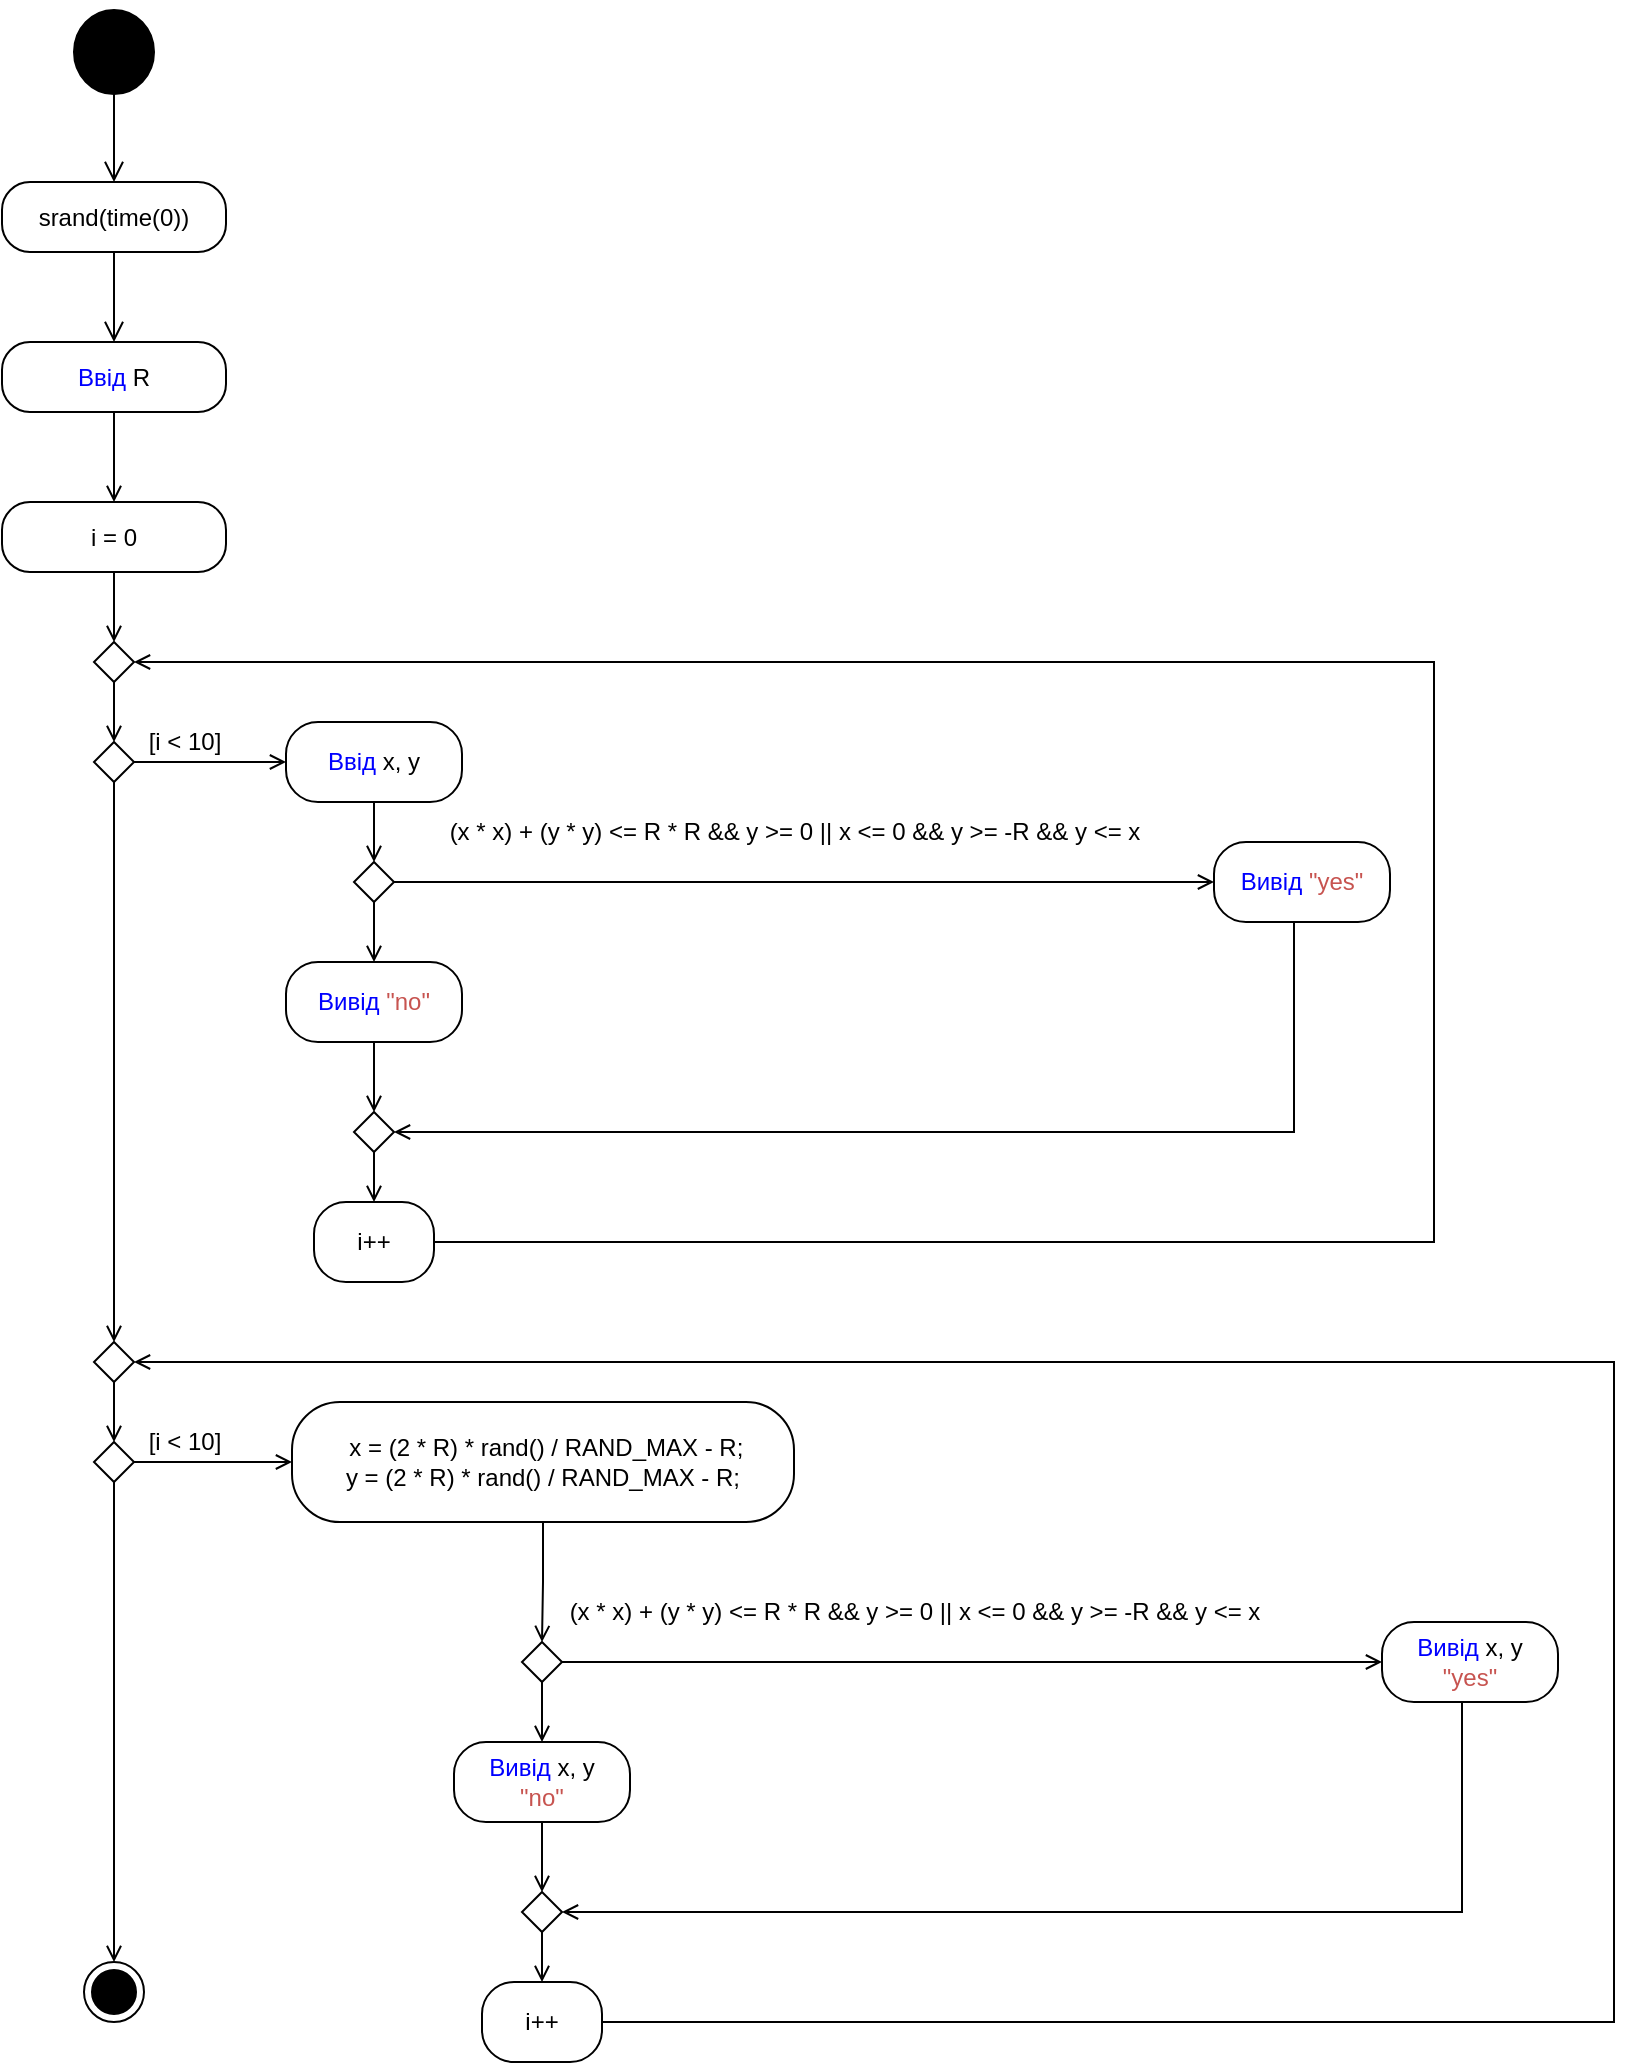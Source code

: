 <mxfile version="13.9.9" type="device"><diagram id="jFvrG9qhkiUqGCCKJkxK" name="Page-1"><mxGraphModel dx="1038" dy="607" grid="1" gridSize="10" guides="1" tooltips="1" connect="1" arrows="1" fold="1" page="1" pageScale="1" pageWidth="850" pageHeight="1100" math="0" shadow="0"><root><mxCell id="0"/><mxCell id="1" parent="0"/><mxCell id="R9rSuVPglzU4E3mdy8aI-1" value="" style="ellipse;html=1;shape=startState;fillColor=#000000;strokeColor=#000000;" vertex="1" parent="1"><mxGeometry x="32" width="48" height="50" as="geometry"/></mxCell><mxCell id="R9rSuVPglzU4E3mdy8aI-2" value="" style="edgeStyle=orthogonalEdgeStyle;html=1;verticalAlign=bottom;endArrow=open;endSize=8;strokeColor=#000000;rounded=0;" edge="1" parent="1"><mxGeometry relative="1" as="geometry"><mxPoint x="56" y="90.0" as="targetPoint"/><mxPoint x="56" y="40.0" as="sourcePoint"/></mxGeometry></mxCell><mxCell id="R9rSuVPglzU4E3mdy8aI-3" value="srand(time(0))" style="rounded=1;whiteSpace=wrap;html=1;arcSize=40;" vertex="1" parent="1"><mxGeometry y="90" width="112" height="35" as="geometry"/></mxCell><mxCell id="R9rSuVPglzU4E3mdy8aI-4" value="" style="edgeStyle=orthogonalEdgeStyle;html=1;verticalAlign=bottom;endArrow=open;endSize=8;rounded=0;" edge="1" parent="1" source="R9rSuVPglzU4E3mdy8aI-3"><mxGeometry relative="1" as="geometry"><mxPoint x="56" y="170.0" as="targetPoint"/></mxGeometry></mxCell><mxCell id="R9rSuVPglzU4E3mdy8aI-5" style="edgeStyle=orthogonalEdgeStyle;rounded=0;orthogonalLoop=1;jettySize=auto;html=1;entryX=0.5;entryY=0;entryDx=0;entryDy=0;strokeColor=#000000;endArrow=open;endFill=0;" edge="1" parent="1" source="R9rSuVPglzU4E3mdy8aI-6" target="R9rSuVPglzU4E3mdy8aI-8"><mxGeometry relative="1" as="geometry"/></mxCell><mxCell id="R9rSuVPglzU4E3mdy8aI-6" value="&lt;font color=&quot;#0000ff&quot;&gt;Ввід&lt;/font&gt; R" style="rounded=1;whiteSpace=wrap;html=1;arcSize=40;" vertex="1" parent="1"><mxGeometry y="170" width="112" height="35" as="geometry"/></mxCell><mxCell id="R9rSuVPglzU4E3mdy8aI-7" style="edgeStyle=orthogonalEdgeStyle;rounded=0;orthogonalLoop=1;jettySize=auto;html=1;entryX=0.5;entryY=0;entryDx=0;entryDy=0;endArrow=open;endFill=0;strokeColor=#000000;" edge="1" parent="1" source="R9rSuVPglzU4E3mdy8aI-8" target="R9rSuVPglzU4E3mdy8aI-10"><mxGeometry relative="1" as="geometry"/></mxCell><mxCell id="R9rSuVPglzU4E3mdy8aI-8" value="i = 0" style="rounded=1;whiteSpace=wrap;html=1;arcSize=40;" vertex="1" parent="1"><mxGeometry y="250" width="112" height="35" as="geometry"/></mxCell><mxCell id="R9rSuVPglzU4E3mdy8aI-9" style="edgeStyle=orthogonalEdgeStyle;rounded=0;orthogonalLoop=1;jettySize=auto;html=1;entryX=0.5;entryY=0;entryDx=0;entryDy=0;endArrow=open;endFill=0;strokeColor=#000000;" edge="1" parent="1" source="R9rSuVPglzU4E3mdy8aI-10" target="R9rSuVPglzU4E3mdy8aI-13"><mxGeometry relative="1" as="geometry"/></mxCell><mxCell id="R9rSuVPglzU4E3mdy8aI-10" value="" style="rhombus;whiteSpace=wrap;html=1;strokeColor=#000000;" vertex="1" parent="1"><mxGeometry x="46" y="320" width="20" height="20" as="geometry"/></mxCell><mxCell id="R9rSuVPglzU4E3mdy8aI-11" style="edgeStyle=orthogonalEdgeStyle;rounded=0;orthogonalLoop=1;jettySize=auto;html=1;entryX=0;entryY=0.5;entryDx=0;entryDy=0;endArrow=open;endFill=0;strokeColor=#000000;" edge="1" parent="1" source="R9rSuVPglzU4E3mdy8aI-13" target="R9rSuVPglzU4E3mdy8aI-15"><mxGeometry relative="1" as="geometry"/></mxCell><mxCell id="R9rSuVPglzU4E3mdy8aI-12" style="edgeStyle=orthogonalEdgeStyle;rounded=0;orthogonalLoop=1;jettySize=auto;html=1;entryX=0.5;entryY=0;entryDx=0;entryDy=0;endArrow=open;endFill=0;strokeColor=#000000;" edge="1" parent="1" source="R9rSuVPglzU4E3mdy8aI-13" target="R9rSuVPglzU4E3mdy8aI-30"><mxGeometry relative="1" as="geometry"/></mxCell><mxCell id="R9rSuVPglzU4E3mdy8aI-13" value="" style="rhombus;whiteSpace=wrap;html=1;strokeColor=#000000;" vertex="1" parent="1"><mxGeometry x="46" y="370" width="20" height="20" as="geometry"/></mxCell><mxCell id="R9rSuVPglzU4E3mdy8aI-14" style="edgeStyle=orthogonalEdgeStyle;rounded=0;orthogonalLoop=1;jettySize=auto;html=1;entryX=0.5;entryY=0;entryDx=0;entryDy=0;endArrow=open;endFill=0;strokeColor=#000000;" edge="1" parent="1" source="R9rSuVPglzU4E3mdy8aI-15" target="R9rSuVPglzU4E3mdy8aI-19"><mxGeometry relative="1" as="geometry"/></mxCell><mxCell id="R9rSuVPglzU4E3mdy8aI-15" value="&lt;font color=&quot;#0000ff&quot;&gt;Ввід&lt;/font&gt;&amp;nbsp;x, y" style="rounded=1;whiteSpace=wrap;html=1;arcSize=40;" vertex="1" parent="1"><mxGeometry x="142" y="360" width="88" height="40" as="geometry"/></mxCell><mxCell id="R9rSuVPglzU4E3mdy8aI-16" value="[i &amp;lt; 10]" style="text;html=1;align=center;verticalAlign=middle;resizable=0;points=[];autosize=1;strokeColor=none;fillColor=none;" vertex="1" parent="1"><mxGeometry x="66" y="360" width="50" height="20" as="geometry"/></mxCell><mxCell id="R9rSuVPglzU4E3mdy8aI-17" style="edgeStyle=orthogonalEdgeStyle;rounded=0;orthogonalLoop=1;jettySize=auto;html=1;entryX=0;entryY=0.5;entryDx=0;entryDy=0;endArrow=open;endFill=0;strokeColor=#000000;" edge="1" parent="1" source="R9rSuVPglzU4E3mdy8aI-19" target="R9rSuVPglzU4E3mdy8aI-21"><mxGeometry relative="1" as="geometry"/></mxCell><mxCell id="R9rSuVPglzU4E3mdy8aI-18" style="edgeStyle=orthogonalEdgeStyle;rounded=0;orthogonalLoop=1;jettySize=auto;html=1;endArrow=open;endFill=0;strokeColor=#000000;" edge="1" parent="1" source="R9rSuVPglzU4E3mdy8aI-19" target="R9rSuVPglzU4E3mdy8aI-24"><mxGeometry relative="1" as="geometry"/></mxCell><mxCell id="R9rSuVPglzU4E3mdy8aI-19" value="" style="rhombus;whiteSpace=wrap;html=1;strokeColor=#000000;" vertex="1" parent="1"><mxGeometry x="176" y="430" width="20" height="20" as="geometry"/></mxCell><mxCell id="R9rSuVPglzU4E3mdy8aI-20" style="edgeStyle=orthogonalEdgeStyle;rounded=0;orthogonalLoop=1;jettySize=auto;html=1;entryX=1;entryY=0.5;entryDx=0;entryDy=0;endArrow=open;endFill=0;strokeColor=#000000;" edge="1" parent="1" source="R9rSuVPglzU4E3mdy8aI-21" target="R9rSuVPglzU4E3mdy8aI-26"><mxGeometry relative="1" as="geometry"><Array as="points"><mxPoint x="646" y="565"/></Array></mxGeometry></mxCell><mxCell id="R9rSuVPglzU4E3mdy8aI-21" value="&lt;font color=&quot;#0000ff&quot;&gt;Вивід &lt;/font&gt;&lt;font color=&quot;#c75450&quot;&gt;&quot;yes&quot;&lt;/font&gt;" style="rounded=1;whiteSpace=wrap;html=1;arcSize=40;" vertex="1" parent="1"><mxGeometry x="606" y="420" width="88" height="40" as="geometry"/></mxCell><mxCell id="R9rSuVPglzU4E3mdy8aI-22" value="(x * x) + (y * y) &lt;= R * R &amp;&amp; y &gt;= 0 || x &lt;= 0 &amp;&amp; y &gt;= -R &amp;&amp; y &lt;= x" style="text;html=1;align=center;verticalAlign=middle;resizable=0;points=[];autosize=1;strokeColor=none;fillColor=none;" vertex="1" parent="1"><mxGeometry x="216" y="405" width="360" height="20" as="geometry"/></mxCell><mxCell id="R9rSuVPglzU4E3mdy8aI-23" style="edgeStyle=orthogonalEdgeStyle;rounded=0;orthogonalLoop=1;jettySize=auto;html=1;entryX=0.5;entryY=0;entryDx=0;entryDy=0;endArrow=open;endFill=0;strokeColor=#000000;" edge="1" parent="1" source="R9rSuVPglzU4E3mdy8aI-24" target="R9rSuVPglzU4E3mdy8aI-26"><mxGeometry relative="1" as="geometry"/></mxCell><mxCell id="R9rSuVPglzU4E3mdy8aI-24" value="&lt;font color=&quot;#0000ff&quot;&gt;Вивід &lt;/font&gt;&lt;font color=&quot;#c75450&quot;&gt;&quot;no&quot;&lt;/font&gt;" style="rounded=1;whiteSpace=wrap;html=1;arcSize=40;" vertex="1" parent="1"><mxGeometry x="142" y="480" width="88" height="40" as="geometry"/></mxCell><mxCell id="R9rSuVPglzU4E3mdy8aI-25" style="edgeStyle=orthogonalEdgeStyle;rounded=0;orthogonalLoop=1;jettySize=auto;html=1;endArrow=open;endFill=0;strokeColor=#000000;" edge="1" parent="1" source="R9rSuVPglzU4E3mdy8aI-26" target="R9rSuVPglzU4E3mdy8aI-28"><mxGeometry relative="1" as="geometry"/></mxCell><mxCell id="R9rSuVPglzU4E3mdy8aI-26" value="" style="rhombus;whiteSpace=wrap;html=1;strokeColor=#000000;" vertex="1" parent="1"><mxGeometry x="176" y="555" width="20" height="20" as="geometry"/></mxCell><mxCell id="R9rSuVPglzU4E3mdy8aI-27" style="edgeStyle=orthogonalEdgeStyle;rounded=0;orthogonalLoop=1;jettySize=auto;html=1;entryX=1;entryY=0.5;entryDx=0;entryDy=0;endArrow=open;endFill=0;strokeColor=#000000;" edge="1" parent="1" source="R9rSuVPglzU4E3mdy8aI-28" target="R9rSuVPglzU4E3mdy8aI-10"><mxGeometry relative="1" as="geometry"><Array as="points"><mxPoint x="716" y="620"/><mxPoint x="716" y="330"/></Array></mxGeometry></mxCell><mxCell id="R9rSuVPglzU4E3mdy8aI-28" value="i++" style="rounded=1;whiteSpace=wrap;html=1;arcSize=40;" vertex="1" parent="1"><mxGeometry x="156" y="600" width="60" height="40" as="geometry"/></mxCell><mxCell id="R9rSuVPglzU4E3mdy8aI-29" style="edgeStyle=orthogonalEdgeStyle;rounded=0;orthogonalLoop=1;jettySize=auto;html=1;entryX=0.5;entryY=0;entryDx=0;entryDy=0;endArrow=open;endFill=0;strokeColor=#000000;" edge="1" parent="1" source="R9rSuVPglzU4E3mdy8aI-30" target="R9rSuVPglzU4E3mdy8aI-33"><mxGeometry relative="1" as="geometry"/></mxCell><mxCell id="R9rSuVPglzU4E3mdy8aI-30" value="" style="rhombus;whiteSpace=wrap;html=1;strokeColor=#000000;" vertex="1" parent="1"><mxGeometry x="46" y="670" width="20" height="20" as="geometry"/></mxCell><mxCell id="R9rSuVPglzU4E3mdy8aI-31" style="edgeStyle=orthogonalEdgeStyle;rounded=0;orthogonalLoop=1;jettySize=auto;html=1;entryX=0;entryY=0.5;entryDx=0;entryDy=0;endArrow=open;endFill=0;strokeColor=#000000;" edge="1" parent="1" source="R9rSuVPglzU4E3mdy8aI-33" target="R9rSuVPglzU4E3mdy8aI-35"><mxGeometry relative="1" as="geometry"/></mxCell><mxCell id="R9rSuVPglzU4E3mdy8aI-32" style="edgeStyle=orthogonalEdgeStyle;rounded=0;orthogonalLoop=1;jettySize=auto;html=1;entryX=0.5;entryY=0;entryDx=0;entryDy=0;endArrow=open;endFill=0;strokeColor=#000000;" edge="1" parent="1" source="R9rSuVPglzU4E3mdy8aI-33" target="R9rSuVPglzU4E3mdy8aI-48"><mxGeometry relative="1" as="geometry"/></mxCell><mxCell id="R9rSuVPglzU4E3mdy8aI-33" value="" style="rhombus;whiteSpace=wrap;html=1;strokeColor=#000000;" vertex="1" parent="1"><mxGeometry x="46" y="720" width="20" height="20" as="geometry"/></mxCell><mxCell id="R9rSuVPglzU4E3mdy8aI-34" style="edgeStyle=orthogonalEdgeStyle;rounded=0;orthogonalLoop=1;jettySize=auto;html=1;entryX=0.5;entryY=0;entryDx=0;entryDy=0;endArrow=open;endFill=0;strokeColor=#000000;" edge="1" parent="1" source="R9rSuVPglzU4E3mdy8aI-35" target="R9rSuVPglzU4E3mdy8aI-39"><mxGeometry relative="1" as="geometry"/></mxCell><mxCell id="R9rSuVPglzU4E3mdy8aI-35" value="&amp;nbsp;x = (2 * R) * rand() / RAND_MAX - R; &lt;br&gt;y = (2 * R) * rand() / RAND_MAX - R;" style="rounded=1;whiteSpace=wrap;html=1;arcSize=40;" vertex="1" parent="1"><mxGeometry x="145" y="700" width="251" height="60" as="geometry"/></mxCell><mxCell id="R9rSuVPglzU4E3mdy8aI-36" value="[i &amp;lt; 10]" style="text;html=1;align=center;verticalAlign=middle;resizable=0;points=[];autosize=1;strokeColor=none;fillColor=none;" vertex="1" parent="1"><mxGeometry x="66" y="710" width="50" height="20" as="geometry"/></mxCell><mxCell id="R9rSuVPglzU4E3mdy8aI-37" style="edgeStyle=orthogonalEdgeStyle;rounded=0;orthogonalLoop=1;jettySize=auto;html=1;entryX=0;entryY=0.5;entryDx=0;entryDy=0;endArrow=open;endFill=0;strokeColor=#000000;" edge="1" parent="1" source="R9rSuVPglzU4E3mdy8aI-39" target="R9rSuVPglzU4E3mdy8aI-41"><mxGeometry relative="1" as="geometry"/></mxCell><mxCell id="R9rSuVPglzU4E3mdy8aI-38" style="edgeStyle=orthogonalEdgeStyle;rounded=0;orthogonalLoop=1;jettySize=auto;html=1;endArrow=open;endFill=0;strokeColor=#000000;" edge="1" parent="1" source="R9rSuVPglzU4E3mdy8aI-39" target="R9rSuVPglzU4E3mdy8aI-43"><mxGeometry relative="1" as="geometry"/></mxCell><mxCell id="R9rSuVPglzU4E3mdy8aI-39" value="" style="rhombus;whiteSpace=wrap;html=1;strokeColor=#000000;" vertex="1" parent="1"><mxGeometry x="260" y="820" width="20" height="20" as="geometry"/></mxCell><mxCell id="R9rSuVPglzU4E3mdy8aI-40" style="edgeStyle=orthogonalEdgeStyle;rounded=0;orthogonalLoop=1;jettySize=auto;html=1;entryX=1;entryY=0.5;entryDx=0;entryDy=0;endArrow=open;endFill=0;strokeColor=#000000;" edge="1" parent="1" source="R9rSuVPglzU4E3mdy8aI-41" target="R9rSuVPglzU4E3mdy8aI-45"><mxGeometry relative="1" as="geometry"><Array as="points"><mxPoint x="730" y="955"/></Array></mxGeometry></mxCell><mxCell id="R9rSuVPglzU4E3mdy8aI-41" value="&lt;font color=&quot;#0000ff&quot;&gt;Вивід &lt;/font&gt;x, y&lt;br&gt;&lt;font color=&quot;#c75450&quot;&gt;&quot;yes&quot;&lt;/font&gt;" style="rounded=1;whiteSpace=wrap;html=1;arcSize=40;" vertex="1" parent="1"><mxGeometry x="690" y="810" width="88" height="40" as="geometry"/></mxCell><mxCell id="R9rSuVPglzU4E3mdy8aI-42" style="edgeStyle=orthogonalEdgeStyle;rounded=0;orthogonalLoop=1;jettySize=auto;html=1;entryX=0.5;entryY=0;entryDx=0;entryDy=0;endArrow=open;endFill=0;strokeColor=#000000;" edge="1" parent="1" source="R9rSuVPglzU4E3mdy8aI-43" target="R9rSuVPglzU4E3mdy8aI-45"><mxGeometry relative="1" as="geometry"/></mxCell><mxCell id="R9rSuVPglzU4E3mdy8aI-43" value="&lt;font color=&quot;#0000ff&quot;&gt;Вивід&amp;nbsp;&lt;/font&gt;x, y&lt;br&gt;&lt;font color=&quot;#c75450&quot;&gt;&quot;no&quot;&lt;/font&gt;" style="rounded=1;whiteSpace=wrap;html=1;arcSize=40;" vertex="1" parent="1"><mxGeometry x="226" y="870" width="88" height="40" as="geometry"/></mxCell><mxCell id="R9rSuVPglzU4E3mdy8aI-44" style="edgeStyle=orthogonalEdgeStyle;rounded=0;orthogonalLoop=1;jettySize=auto;html=1;endArrow=open;endFill=0;strokeColor=#000000;" edge="1" parent="1" source="R9rSuVPglzU4E3mdy8aI-45" target="R9rSuVPglzU4E3mdy8aI-47"><mxGeometry relative="1" as="geometry"/></mxCell><mxCell id="R9rSuVPglzU4E3mdy8aI-45" value="" style="rhombus;whiteSpace=wrap;html=1;strokeColor=#000000;" vertex="1" parent="1"><mxGeometry x="260" y="945" width="20" height="20" as="geometry"/></mxCell><mxCell id="R9rSuVPglzU4E3mdy8aI-46" style="edgeStyle=orthogonalEdgeStyle;rounded=0;orthogonalLoop=1;jettySize=auto;html=1;entryX=1;entryY=0.5;entryDx=0;entryDy=0;endArrow=open;endFill=0;strokeColor=#000000;" edge="1" parent="1" source="R9rSuVPglzU4E3mdy8aI-47" target="R9rSuVPglzU4E3mdy8aI-30"><mxGeometry relative="1" as="geometry"><Array as="points"><mxPoint x="806" y="1010"/><mxPoint x="806" y="680"/></Array></mxGeometry></mxCell><mxCell id="R9rSuVPglzU4E3mdy8aI-47" value="i++" style="rounded=1;whiteSpace=wrap;html=1;arcSize=40;" vertex="1" parent="1"><mxGeometry x="240" y="990" width="60" height="40" as="geometry"/></mxCell><mxCell id="R9rSuVPglzU4E3mdy8aI-48" value="" style="ellipse;html=1;shape=endState;fillColor=#000000;strokeColor=#000000;" vertex="1" parent="1"><mxGeometry x="41" y="980" width="30" height="30" as="geometry"/></mxCell><mxCell id="R9rSuVPglzU4E3mdy8aI-49" value="(x * x) + (y * y) &lt;= R * R &amp;&amp; y &gt;= 0 || x &lt;= 0 &amp;&amp; y &gt;= -R &amp;&amp; y &lt;= x" style="text;html=1;align=center;verticalAlign=middle;resizable=0;points=[];autosize=1;strokeColor=none;fillColor=none;" vertex="1" parent="1"><mxGeometry x="276" y="795" width="360" height="20" as="geometry"/></mxCell></root></mxGraphModel></diagram></mxfile>